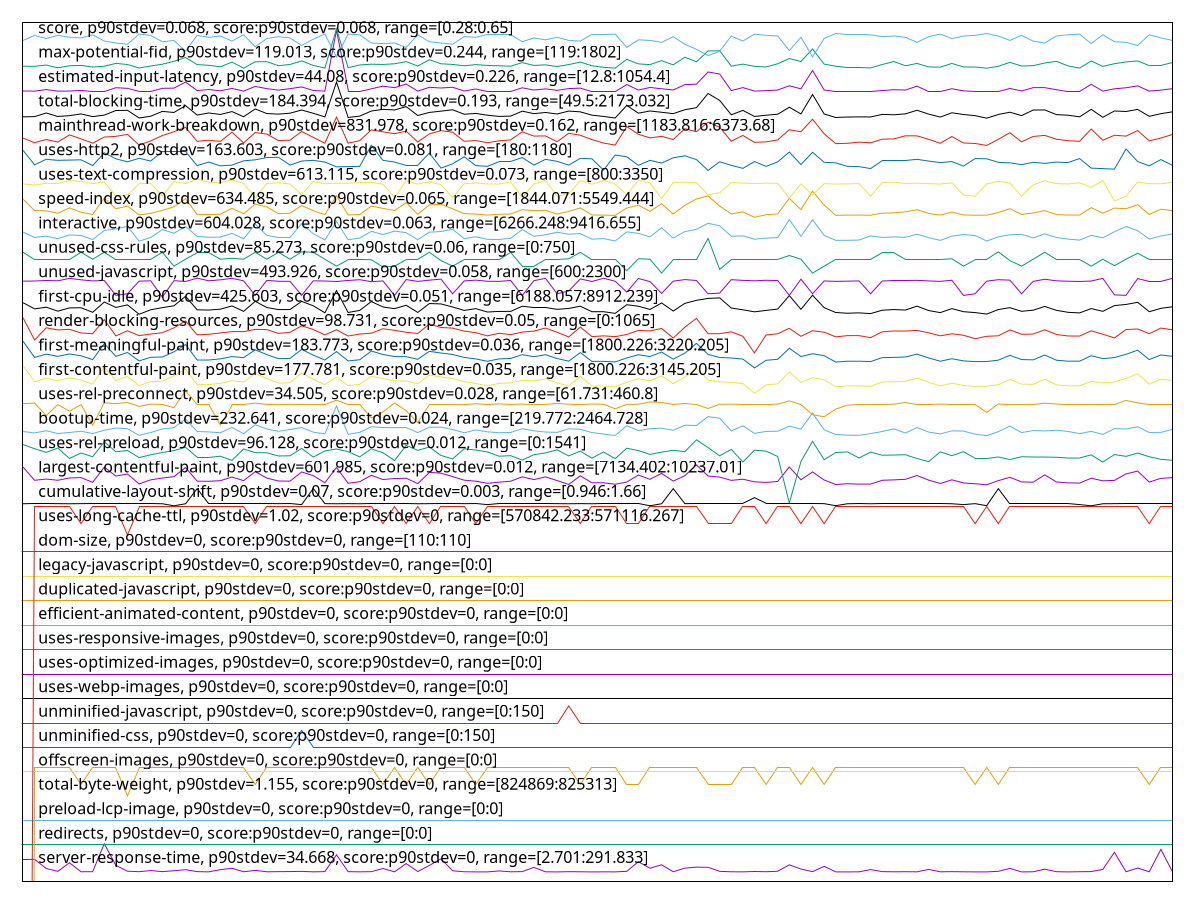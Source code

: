 reset

$serverResponseTimeP90Stdev34668ScoreP90Stdev0Range2701291833 <<EOF
0 0.8998657169080968
1 0.9077710602976974
2 0.5334823815794724
3 0.4164425954746797
4 0.7684199289676363
5 0.39959036673450654
6 0.4021922263458238
7 1.5464437926493473
8 0.6595767987549384
9 0.42145476675046883
10 0.4022680474081168
11 0.4480360349575002
12 0.4039600542719182
13 0.44233349295662233
14 0.48373179296859403
15 0.404127658725408
16 0.39539227423281054
17 0.48487309948521484
18 0.5420701145297098
19 0.39991360389480823
20 0.4555183766311504
21 0.3985727682668901
22 0.4034971467337084
23 0.40700087792808964
24 0.41462688056187397
25 0.3961345225268366
26 0.40484596352607843
27 1.093548625244423
28 0.40279879484416775
29 0.39611856019793285
30 0.403153956662277
31 0.5318183087912526
32 0.3948695079612115
33 0.7343523285047289
34 0.4073041621772616
35 0.6576972345265173
36 0.9290209106508638
37 0.440709325990662
38 0.39893591124945127
39 0.39413923141386326
40 0.3935925216489085
41 0.4327920108543836
42 0.39771479308831154
43 0.4047940859571411
44 0.5806311105790334
45 0.39659743006504644
46 0.39322538808412144
47 0.40238377429266925
48 0.39908755337403723
49 0.39263877249690726
50 0.3956636338241749
51 0.39401153278263296
52 0.4169693523285047
53 0.809367293188076
54 0.544456482700826
55 0.6838754539287282
56 0.39946266810327624
57 0.5486944810247815
58 0.5876984317011852
59 0.5822752304561235
60 0.41625104752783426
61 0.398429107306756
62 0.39502115008579747
63 0.41018137196216925
64 0.40048026657089264
65 0.4190524362504489
66 0.6829017518655971
67 0.511474320603376
68 0.4023718025459914
69 0.6219416177820343
70 0.3945183367253282
71 0.39354862524442313
72 0.3962901552336485
73 0.4882810567061734
74 0.40512929486412064
75 0.3976908495949559
76 0.4009950516780398
77 0.39666526996288753
78 0.49483359272117794
79 0.3972758290434574
80 0.4034372880003192
81 0.39796220918632025
82 0.3938359471646913
83 0.39378406959575396
84 0.41709306037750904
85 0.5374969072987749
86 0.39333313380422197
87 0.39826948401771817
88 0.5045586416058102
89 0.4024316612793806
90 0.3936244463067161
91 0.40092322119797275
92 0.4060870345983479
93 0.4948615267967596
94 1.1963699668781673
95 0.39921525200526753
96 0.5507616026178219
97 0.39806197374196894
98 1.3161991699588969
99 0.3958192665309868
EOF

$redirectsP90Stdev0ScoreP90Stdev0Range00 <<EOF
0 1.5
1 1.5
2 1.5
3 1.5
4 1.5
5 1.5
6 1.5
7 1.5
8 1.5
9 1.5
10 1.5
11 1.5
12 1.5
13 1.5
14 1.5
15 1.5
16 1.5
17 1.5
18 1.5
19 1.5
20 1.5
21 1.5
22 1.5
23 1.5
24 1.5
25 1.5
26 1.5
27 1.5
28 1.5
29 1.5
30 1.5
31 1.5
32 1.5
33 1.5
34 1.5
35 1.5
36 1.5
37 1.5
38 1.5
39 1.5
40 1.5
41 1.5
42 1.5
43 1.5
44 1.5
45 1.5
46 1.5
47 1.5
48 1.5
49 1.5
50 1.5
51 1.5
52 1.5
53 1.5
54 1.5
55 1.5
56 1.5
57 1.5
58 1.5
59 1.5
60 1.5
61 1.5
62 1.5
63 1.5
64 1.5
65 1.5
66 1.5
67 1.5
68 1.5
69 1.5
70 1.5
71 1.5
72 1.5
73 1.5
74 1.5
75 1.5
76 1.5
77 1.5
78 1.5
79 1.5
80 1.5
81 1.5
82 1.5
83 1.5
84 1.5
85 1.5
86 1.5
87 1.5
88 1.5
89 1.5
90 1.5
91 1.5
92 1.5
93 1.5
94 1.5
95 1.5
96 1.5
97 1.5
98 1.5
99 1.5
EOF

$preloadLcpImageP90Stdev0ScoreP90Stdev0Range00 <<EOF
0 2.5
1 2.5
2 2.5
3 2.5
4 2.5
5 2.5
6 2.5
7 2.5
8 2.5
9 2.5
10 2.5
11 2.5
12 2.5
13 2.5
14 2.5
15 2.5
16 2.5
17 2.5
18 2.5
19 2.5
20 2.5
21 2.5
22 2.5
23 2.5
24 2.5
25 2.5
26 2.5
27 2.5
28 2.5
29 2.5
30 2.5
31 2.5
32 2.5
33 2.5
34 2.5
35 2.5
36 2.5
37 2.5
38 2.5
39 2.5
40 2.5
41 2.5
42 2.5
43 2.5
44 2.5
45 2.5
46 2.5
47 2.5
48 2.5
49 2.5
50 2.5
51 2.5
52 2.5
53 2.5
54 2.5
55 2.5
56 2.5
57 2.5
58 2.5
59 2.5
60 2.5
61 2.5
62 2.5
63 2.5
64 2.5
65 2.5
66 2.5
67 2.5
68 2.5
69 2.5
70 2.5
71 2.5
72 2.5
73 2.5
74 2.5
75 2.5
76 2.5
77 2.5
78 2.5
79 2.5
80 2.5
81 2.5
82 2.5
83 2.5
84 2.5
85 2.5
86 2.5
87 2.5
88 2.5
89 2.5
90 2.5
91 2.5
92 2.5
93 2.5
94 2.5
95 2.5
96 2.5
97 2.5
98 2.5
99 2.5
EOF

$totalByteWeightP90Stdev1155ScoreP90Stdev0Range824869825313 <<EOF
0 -98.92633333330741
1 4.673666666698409
2 4.673666666698409
3 4.673666666698409
4 4.673666666698409
5 3.9736666666867677
6 4.673666666698409
7 4.673666666698409
8 4.673666666698409
9 3.50700000001234
10 4.673666666698409
11 4.673666666698409
12 4.673666666698409
13 4.673666666698409
14 4.673666666698409
15 4.673666666698409
16 4.673666666698409
17 4.673666666698409
18 4.673666666698409
19 4.673666666698409
20 3.9736666666867677
21 4.673666666698409
22 4.673666666698409
23 4.673666666698409
24 4.673666666698409
25 4.673666666698409
26 4.673666666698409
27 4.673666666698409
28 4.673666666698409
29 4.673666666698409
30 4.673666666698409
31 3.9736666666867677
32 4.673666666698409
33 3.9736666666867677
34 4.673666666698409
35 3.9736666666867677
36 4.673666666698409
37 4.673666666698409
38 4.673666666698409
39 3.9736666666867677
40 4.673666666698409
41 4.673666666698409
42 4.673666666698409
43 4.673666666698409
44 4.673666666698409
45 4.673666666698409
46 4.673666666698409
47 4.673666666698409
48 3.9736666666867677
49 4.673666666698409
50 4.673666666698409
51 4.673666666698409
52 3.9736666666867677
53 3.9736666666867677
54 4.673666666698409
55 4.673666666698409
56 4.673666666698409
57 4.673666666698409
58 4.673666666698409
59 3.9736666666867677
60 3.9736666666867677
61 3.9736666666867677
62 4.673666666698409
63 4.673666666698409
64 3.9736666666867677
65 4.673666666698409
66 4.673666666698409
67 3.9736666666867677
68 4.673666666698409
69 3.9736666666867677
70 4.673666666698409
71 4.673666666698409
72 4.673666666698409
73 4.673666666698409
74 4.673666666698409
75 4.673666666698409
76 4.673666666698409
77 4.673666666698409
78 4.673666666698409
79 4.673666666698409
80 4.673666666698409
81 4.673666666698409
82 3.9736666666867677
83 4.673666666698409
84 3.9736666666867677
85 4.673666666698409
86 4.673666666698409
87 4.673666666698409
88 4.673666666698409
89 4.673666666698409
90 4.673666666698409
91 4.673666666698409
92 4.673666666698409
93 4.673666666698409
94 4.673666666698409
95 4.673666666698409
96 4.673666666698409
97 3.9736666666867677
98 4.673666666698409
99 4.673666666698409
EOF

$offscreenImagesP90Stdev0ScoreP90Stdev0Range00 <<EOF
0 4.5
1 4.5
2 4.5
3 4.5
4 4.5
5 4.5
6 4.5
7 4.5
8 4.5
9 4.5
10 4.5
11 4.5
12 4.5
13 4.5
14 4.5
15 4.5
16 4.5
17 4.5
18 4.5
19 4.5
20 4.5
21 4.5
22 4.5
23 4.5
24 4.5
25 4.5
26 4.5
27 4.5
28 4.5
29 4.5
30 4.5
31 4.5
32 4.5
33 4.5
34 4.5
35 4.5
36 4.5
37 4.5
38 4.5
39 4.5
40 4.5
41 4.5
42 4.5
43 4.5
44 4.5
45 4.5
46 4.5
47 4.5
48 4.5
49 4.5
50 4.5
51 4.5
52 4.5
53 4.5
54 4.5
55 4.5
56 4.5
57 4.5
58 4.5
59 4.5
60 4.5
61 4.5
62 4.5
63 4.5
64 4.5
65 4.5
66 4.5
67 4.5
68 4.5
69 4.5
70 4.5
71 4.5
72 4.5
73 4.5
74 4.5
75 4.5
76 4.5
77 4.5
78 4.5
79 4.5
80 4.5
81 4.5
82 4.5
83 4.5
84 4.5
85 4.5
86 4.5
87 4.5
88 4.5
89 4.5
90 4.5
91 4.5
92 4.5
93 4.5
94 4.5
95 4.5
96 4.5
97 4.5
98 4.5
99 4.5
EOF

$unminifiedCssP90Stdev0ScoreP90Stdev0Range0150 <<EOF
0 5.493
1 5.493
2 5.493
3 5.493
4 5.493
5 5.493
6 5.493
7 5.493
8 5.493
9 5.493
10 5.493
11 5.493
12 5.493
13 5.493
14 5.493
15 5.493
16 5.493
17 5.493
18 5.493
19 5.493
20 5.493
21 5.493
22 5.493
23 5.493
24 6.1930000000000005
25 5.493
26 5.493
27 5.493
28 5.493
29 5.493
30 5.493
31 5.493
32 5.493
33 5.493
34 5.493
35 5.493
36 5.493
37 5.493
38 5.493
39 5.493
40 5.493
41 5.493
42 5.493
43 5.493
44 5.493
45 5.493
46 5.493
47 5.493
48 5.493
49 5.493
50 5.493
51 5.493
52 5.493
53 5.493
54 5.493
55 5.493
56 5.493
57 5.493
58 5.493
59 5.493
60 5.493
61 5.493
62 5.493
63 5.493
64 5.493
65 5.493
66 5.493
67 5.493
68 5.493
69 5.493
70 5.493
71 5.493
72 5.493
73 5.493
74 5.493
75 5.493
76 5.493
77 5.493
78 5.493
79 5.493
80 5.493
81 5.493
82 5.493
83 5.493
84 5.493
85 5.493
86 5.493
87 5.493
88 5.493
89 5.493
90 5.493
91 5.493
92 5.493
93 5.493
94 5.493
95 5.493
96 5.493
97 5.493
98 5.493
99 5.493
EOF

$unminifiedJavascriptP90Stdev0ScoreP90Stdev0Range0150 <<EOF
0 6.493
1 6.493
2 6.493
3 6.493
4 6.493
5 6.493
6 6.493
7 6.493
8 6.493
9 6.493
10 6.493
11 6.493
12 6.493
13 6.493
14 6.493
15 6.493
16 6.493
17 6.493
18 6.493
19 6.493
20 6.493
21 6.493
22 6.493
23 6.493
24 6.493
25 6.493
26 6.493
27 6.493
28 6.493
29 6.493
30 6.493
31 6.493
32 6.493
33 6.493
34 6.493
35 6.493
36 6.493
37 6.493
38 6.493
39 6.493
40 6.493
41 6.493
42 6.493
43 6.493
44 6.493
45 6.493
46 6.493
47 7.1930000000000005
48 6.493
49 6.493
50 6.493
51 6.493
52 6.493
53 6.493
54 6.493
55 6.493
56 6.493
57 6.493
58 6.493
59 6.493
60 6.493
61 6.493
62 6.493
63 6.493
64 6.493
65 6.493
66 6.493
67 6.493
68 6.493
69 6.493
70 6.493
71 6.493
72 6.493
73 6.493
74 6.493
75 6.493
76 6.493
77 6.493
78 6.493
79 6.493
80 6.493
81 6.493
82 6.493
83 6.493
84 6.493
85 6.493
86 6.493
87 6.493
88 6.493
89 6.493
90 6.493
91 6.493
92 6.493
93 6.493
94 6.493
95 6.493
96 6.493
97 6.493
98 6.493
99 6.493
EOF

$usesWebpImagesP90Stdev0ScoreP90Stdev0Range00 <<EOF
0 7.5
1 7.5
2 7.5
3 7.5
4 7.5
5 7.5
6 7.5
7 7.5
8 7.5
9 7.5
10 7.5
11 7.5
12 7.5
13 7.5
14 7.5
15 7.5
16 7.5
17 7.5
18 7.5
19 7.5
20 7.5
21 7.5
22 7.5
23 7.5
24 7.5
25 7.5
26 7.5
27 7.5
28 7.5
29 7.5
30 7.5
31 7.5
32 7.5
33 7.5
34 7.5
35 7.5
36 7.5
37 7.5
38 7.5
39 7.5
40 7.5
41 7.5
42 7.5
43 7.5
44 7.5
45 7.5
46 7.5
47 7.5
48 7.5
49 7.5
50 7.5
51 7.5
52 7.5
53 7.5
54 7.5
55 7.5
56 7.5
57 7.5
58 7.5
59 7.5
60 7.5
61 7.5
62 7.5
63 7.5
64 7.5
65 7.5
66 7.5
67 7.5
68 7.5
69 7.5
70 7.5
71 7.5
72 7.5
73 7.5
74 7.5
75 7.5
76 7.5
77 7.5
78 7.5
79 7.5
80 7.5
81 7.5
82 7.5
83 7.5
84 7.5
85 7.5
86 7.5
87 7.5
88 7.5
89 7.5
90 7.5
91 7.5
92 7.5
93 7.5
94 7.5
95 7.5
96 7.5
97 7.5
98 7.5
99 7.5
EOF

$usesOptimizedImagesP90Stdev0ScoreP90Stdev0Range00 <<EOF
0 8.5
1 8.5
2 8.5
3 8.5
4 8.5
5 8.5
6 8.5
7 8.5
8 8.5
9 8.5
10 8.5
11 8.5
12 8.5
13 8.5
14 8.5
15 8.5
16 8.5
17 8.5
18 8.5
19 8.5
20 8.5
21 8.5
22 8.5
23 8.5
24 8.5
25 8.5
26 8.5
27 8.5
28 8.5
29 8.5
30 8.5
31 8.5
32 8.5
33 8.5
34 8.5
35 8.5
36 8.5
37 8.5
38 8.5
39 8.5
40 8.5
41 8.5
42 8.5
43 8.5
44 8.5
45 8.5
46 8.5
47 8.5
48 8.5
49 8.5
50 8.5
51 8.5
52 8.5
53 8.5
54 8.5
55 8.5
56 8.5
57 8.5
58 8.5
59 8.5
60 8.5
61 8.5
62 8.5
63 8.5
64 8.5
65 8.5
66 8.5
67 8.5
68 8.5
69 8.5
70 8.5
71 8.5
72 8.5
73 8.5
74 8.5
75 8.5
76 8.5
77 8.5
78 8.5
79 8.5
80 8.5
81 8.5
82 8.5
83 8.5
84 8.5
85 8.5
86 8.5
87 8.5
88 8.5
89 8.5
90 8.5
91 8.5
92 8.5
93 8.5
94 8.5
95 8.5
96 8.5
97 8.5
98 8.5
99 8.5
EOF

$usesResponsiveImagesP90Stdev0ScoreP90Stdev0Range00 <<EOF
0 9.5
1 9.5
2 9.5
3 9.5
4 9.5
5 9.5
6 9.5
7 9.5
8 9.5
9 9.5
10 9.5
11 9.5
12 9.5
13 9.5
14 9.5
15 9.5
16 9.5
17 9.5
18 9.5
19 9.5
20 9.5
21 9.5
22 9.5
23 9.5
24 9.5
25 9.5
26 9.5
27 9.5
28 9.5
29 9.5
30 9.5
31 9.5
32 9.5
33 9.5
34 9.5
35 9.5
36 9.5
37 9.5
38 9.5
39 9.5
40 9.5
41 9.5
42 9.5
43 9.5
44 9.5
45 9.5
46 9.5
47 9.5
48 9.5
49 9.5
50 9.5
51 9.5
52 9.5
53 9.5
54 9.5
55 9.5
56 9.5
57 9.5
58 9.5
59 9.5
60 9.5
61 9.5
62 9.5
63 9.5
64 9.5
65 9.5
66 9.5
67 9.5
68 9.5
69 9.5
70 9.5
71 9.5
72 9.5
73 9.5
74 9.5
75 9.5
76 9.5
77 9.5
78 9.5
79 9.5
80 9.5
81 9.5
82 9.5
83 9.5
84 9.5
85 9.5
86 9.5
87 9.5
88 9.5
89 9.5
90 9.5
91 9.5
92 9.5
93 9.5
94 9.5
95 9.5
96 9.5
97 9.5
98 9.5
99 9.5
EOF

$efficientAnimatedContentP90Stdev0ScoreP90Stdev0Range00 <<EOF
0 10.5
1 10.5
2 10.5
3 10.5
4 10.5
5 10.5
6 10.5
7 10.5
8 10.5
9 10.5
10 10.5
11 10.5
12 10.5
13 10.5
14 10.5
15 10.5
16 10.5
17 10.5
18 10.5
19 10.5
20 10.5
21 10.5
22 10.5
23 10.5
24 10.5
25 10.5
26 10.5
27 10.5
28 10.5
29 10.5
30 10.5
31 10.5
32 10.5
33 10.5
34 10.5
35 10.5
36 10.5
37 10.5
38 10.5
39 10.5
40 10.5
41 10.5
42 10.5
43 10.5
44 10.5
45 10.5
46 10.5
47 10.5
48 10.5
49 10.5
50 10.5
51 10.5
52 10.5
53 10.5
54 10.5
55 10.5
56 10.5
57 10.5
58 10.5
59 10.5
60 10.5
61 10.5
62 10.5
63 10.5
64 10.5
65 10.5
66 10.5
67 10.5
68 10.5
69 10.5
70 10.5
71 10.5
72 10.5
73 10.5
74 10.5
75 10.5
76 10.5
77 10.5
78 10.5
79 10.5
80 10.5
81 10.5
82 10.5
83 10.5
84 10.5
85 10.5
86 10.5
87 10.5
88 10.5
89 10.5
90 10.5
91 10.5
92 10.5
93 10.5
94 10.5
95 10.5
96 10.5
97 10.5
98 10.5
99 10.5
EOF

$duplicatedJavascriptP90Stdev0ScoreP90Stdev0Range00 <<EOF
0 11.5
1 11.5
2 11.5
3 11.5
4 11.5
5 11.5
6 11.5
7 11.5
8 11.5
9 11.5
10 11.5
11 11.5
12 11.5
13 11.5
14 11.5
15 11.5
16 11.5
17 11.5
18 11.5
19 11.5
20 11.5
21 11.5
22 11.5
23 11.5
24 11.5
25 11.5
26 11.5
27 11.5
28 11.5
29 11.5
30 11.5
31 11.5
32 11.5
33 11.5
34 11.5
35 11.5
36 11.5
37 11.5
38 11.5
39 11.5
40 11.5
41 11.5
42 11.5
43 11.5
44 11.5
45 11.5
46 11.5
47 11.5
48 11.5
49 11.5
50 11.5
51 11.5
52 11.5
53 11.5
54 11.5
55 11.5
56 11.5
57 11.5
58 11.5
59 11.5
60 11.5
61 11.5
62 11.5
63 11.5
64 11.5
65 11.5
66 11.5
67 11.5
68 11.5
69 11.5
70 11.5
71 11.5
72 11.5
73 11.5
74 11.5
75 11.5
76 11.5
77 11.5
78 11.5
79 11.5
80 11.5
81 11.5
82 11.5
83 11.5
84 11.5
85 11.5
86 11.5
87 11.5
88 11.5
89 11.5
90 11.5
91 11.5
92 11.5
93 11.5
94 11.5
95 11.5
96 11.5
97 11.5
98 11.5
99 11.5
EOF

$legacyJavascriptP90Stdev0ScoreP90Stdev0Range00 <<EOF
0 12.5
1 12.5
2 12.5
3 12.5
4 12.5
5 12.5
6 12.5
7 12.5
8 12.5
9 12.5
10 12.5
11 12.5
12 12.5
13 12.5
14 12.5
15 12.5
16 12.5
17 12.5
18 12.5
19 12.5
20 12.5
21 12.5
22 12.5
23 12.5
24 12.5
25 12.5
26 12.5
27 12.5
28 12.5
29 12.5
30 12.5
31 12.5
32 12.5
33 12.5
34 12.5
35 12.5
36 12.5
37 12.5
38 12.5
39 12.5
40 12.5
41 12.5
42 12.5
43 12.5
44 12.5
45 12.5
46 12.5
47 12.5
48 12.5
49 12.5
50 12.5
51 12.5
52 12.5
53 12.5
54 12.5
55 12.5
56 12.5
57 12.5
58 12.5
59 12.5
60 12.5
61 12.5
62 12.5
63 12.5
64 12.5
65 12.5
66 12.5
67 12.5
68 12.5
69 12.5
70 12.5
71 12.5
72 12.5
73 12.5
74 12.5
75 12.5
76 12.5
77 12.5
78 12.5
79 12.5
80 12.5
81 12.5
82 12.5
83 12.5
84 12.5
85 12.5
86 12.5
87 12.5
88 12.5
89 12.5
90 12.5
91 12.5
92 12.5
93 12.5
94 12.5
95 12.5
96 12.5
97 12.5
98 12.5
99 12.5
EOF

$domSizeP90Stdev0ScoreP90Stdev0Range110110 <<EOF
0 13.5
1 13.5
2 13.5
3 13.5
4 13.5
5 13.5
6 13.5
7 13.5
8 13.5
9 13.5
10 13.5
11 13.5
12 13.5
13 13.5
14 13.5
15 13.5
16 13.5
17 13.5
18 13.5
19 13.5
20 13.5
21 13.5
22 13.5
23 13.5
24 13.5
25 13.5
26 13.5
27 13.5
28 13.5
29 13.5
30 13.5
31 13.5
32 13.5
33 13.5
34 13.5
35 13.5
36 13.5
37 13.5
38 13.5
39 13.5
40 13.5
41 13.5
42 13.5
43 13.5
44 13.5
45 13.5
46 13.5
47 13.5
48 13.5
49 13.5
50 13.5
51 13.5
52 13.5
53 13.5
54 13.5
55 13.5
56 13.5
57 13.5
58 13.5
59 13.5
60 13.5
61 13.5
62 13.5
63 13.5
64 13.5
65 13.5
66 13.5
67 13.5
68 13.5
69 13.5
70 13.5
71 13.5
72 13.5
73 13.5
74 13.5
75 13.5
76 13.5
77 13.5
78 13.5
79 13.5
80 13.5
81 13.5
82 13.5
83 13.5
84 13.5
85 13.5
86 13.5
87 13.5
88 13.5
89 13.5
90 13.5
91 13.5
92 13.5
93 13.5
94 13.5
95 13.5
96 13.5
97 13.5
98 13.5
99 13.5
EOF

$usesLongCacheTtlP90Stdev102ScoreP90Stdev0Range570842233571116267 <<EOF
0 -57.02463522247854
1 15.3615283020481
2 15.3615283020481
3 15.3615283020481
4 15.3615283020481
5 14.661528302036459
6 15.3615283020481
7 15.3615283020481
8 15.3615283020481
9 14.194861635362031
10 15.3615283020481
11 15.3615283020481
12 15.3615283020481
13 15.3615283020481
14 15.3615283020481
15 15.3615283020481
16 15.3615283020481
17 15.3615283020481
18 15.3615283020481
19 15.3615283020481
20 14.661528302036459
21 15.3615283020481
22 15.3615283020481
23 15.3615283020481
24 15.3615283020481
25 15.3615283020481
26 15.3615283020481
27 15.3615283020481
28 15.3615283020481
29 15.3615283020481
30 15.3615283020481
31 14.661528302036459
32 15.3615283020481
33 14.661528302036459
34 15.3615283020481
35 14.661528302036459
36 15.3615283020481
37 15.3615283020481
38 15.3615283020481
39 14.661528302036459
40 15.3615283020481
41 15.3615283020481
42 15.3615283020481
43 15.3615283020481
44 15.3615283020481
45 15.3615283020481
46 15.3615283020481
47 15.3615283020481
48 14.661528302036459
49 15.3615283020481
50 15.3615283020481
51 15.3615283020481
52 14.661528302036459
53 14.661528302036459
54 15.3615283020481
55 15.3615283020481
56 15.3615283020481
57 15.3615283020481
58 15.3615283020481
59 14.661528302036459
60 14.661528302036459
61 14.661528302036459
62 15.3615283020481
63 15.3615283020481
64 14.661528302036459
65 15.3615283020481
66 15.3615283020481
67 14.661528302036459
68 15.3615283020481
69 14.661528302036459
70 15.3615283020481
71 15.3615283020481
72 15.3615283020481
73 15.3615283020481
74 15.3615283020481
75 15.3615283020481
76 15.3615283020481
77 15.3615283020481
78 15.3615283020481
79 15.3615283020481
80 15.3615283020481
81 15.3615283020481
82 14.661528302036459
83 15.3615283020481
84 14.661528302036459
85 15.3615283020481
86 15.3615283020481
87 15.3615283020481
88 15.3615283020481
89 15.3615283020481
90 15.3615283020481
91 15.3615283020481
92 15.3615283020481
93 15.3615283020481
94 15.3615283020481
95 15.3615283020481
96 15.3615283020481
97 14.661528302036459
98 15.3615283020481
99 15.3615283020481
EOF

$cumulativeLayoutShiftP90Stdev007ScoreP90Stdev0003Range0946166 <<EOF
0 15.475713353016168
1 15.484964281138373
2 15.484964281138373
3 15.479890512133283
4 15.475713353016168
5 15.479890512133283
6 15.475713353016168
7 15.475713353016168
8 15.479890512133283
9 15.479890512133283
10 15.479890512133283
11 15.479890512133283
12 15.475713353016168
13 15.392230285591229
14 15.475713353016168
15 16.096101184302707
16 15.479890512133283
17 15.479890512133283
18 15.475713353016168
19 15.475713353016168
20 15.475713353016168
21 15.484964281138373
22 15.479890512133283
23 15.484964281138373
24 15.441219946350287
25 16.100278343419824
26 15.479890512133283
27 15.475713353016168
28 15.479890512133283
29 15.475713353016168
30 15.479890512133283
31 15.479890512133283
32 15.479890512133283
33 15.479890512133283
34 15.475713353016168
35 15.479890512133283
36 15.475713353016168
37 15.475713353016168
38 15.479890512133283
39 15.484964281138373
40 15.441219946350287
41 15.484964281138373
42 15.479890512133283
43 15.479890512133283
44 15.475713353016168
45 15.475713353016168
46 15.479890512133283
47 15.475713353016168
48 15.480787122021258
49 15.475713353016168
50 15.479890512133283
51 15.479890512133283
52 15.475713353016168
53 15.475713353016168
54 15.392230285591229
55 15.475713353016168
56 16.096101184302707
57 15.479890512133283
58 15.475713353016168
59 15.475713353016168
60 15.475713353016168
61 15.479890512133283
62 15.479890512133283
63 15.725202943839173
64 15.475713353016168
65 15.475713353016168
66 15.475713353016168
67 15.475713353016168
68 15.475713353016168
69 15.479890512133283
70 15.396101184302708
71 15.475713353016168
72 15.484964281138373
73 15.475713353016168
74 15.479890512133283
75 15.479890512133283
76 15.479890512133283
77 15.479890512133283
78 15.479890512133283
79 15.479890512133283
80 15.475713353016168
81 15.441219946350287
82 15.479890512133283
83 15.396101184302708
84 16.096101184302707
85 15.479890512133283
86 15.479890512133283
87 15.475713353016168
88 15.475713353016168
89 15.479890512133283
90 15.479890512133283
91 15.441219946350287
92 15.392230285591229
93 15.475713353016168
94 15.479890512133283
95 15.475713353016168
96 15.475713353016168
97 15.479890512133283
98 15.479890512133283
99 15.479890512133283
EOF

$largestContentfulPaintP90Stdev601985ScoreP90Stdev0012Range71344021023701 <<EOF
0 16.98125225591072
1 16.43680132163934
2 16.486905217469264
3 16.437549688048815
4 16.53249557783485
5 16.546319260810176
6 16.35282488015062
7 16.974191294900667
8 16.610805345625035
9 16.693477287949666
10 16.288939492545342
11 16.454708717229302
12 16.529083364537243
13 16.585220865657945
14 16.9610007436199
15 16.400014682537588
16 16.39617027313528
17 16.420672812518127
18 16.571307262687682
19 16.42140047887012
20 16.7891404281352
21 16.528050734917965
22 16.40774081418468
23 16.402143624118597
24 16.778949803019835
25 16.62737092920844
26 16.33415712002869
27 16.96503026691208
28 16.315375575514338
29 16.378234530332836
30 16.64209934972813
31 16.468237984737332
32 16.509362274738546
33 16.52182885139732
34 16.29952776972043
35 16.76009429205803
36 16.728689799750015
37 16.589620748577364
38 16.441331206193667
39 16.40065968050714
40 16.312932705036047
41 16.359850110488203
42 16.399052063940765
43 16.57848635905766
44 16.465718247166595
45 16.577250025051026
46 16.425944602954438
47 16.266773027165858
48 16.619625152283863
49 16.334516272618437
50 16.33532818952287
51 16.274191294900668
52 16.3640009334803
53 16.65241087900091
54 16.477171575788578
55 16.718000527389997
56 16.403721047607494
57 16.623235927916333
58 17.069835712741213
59 16.612332271521467
60 16.56722658256554
61 16.43337289109924
62 16.48127466998571
63 16.37498396207011
64 16.34907157737075
65 16.38947255198747
66 16.982307299604983
67 16.457296488109993
68 16.779321744817075
69 16.449346215713057
70 16.262782926276152
71 16.296265994420214
72 16.279378966632034
73 16.281202417555757
74 16.43779848428114
75 16.453579970782595
76 16.47746084920338
77 16.632649575714744
78 16.443418615812206
79 16.30512957444901
80 16.455840628016013
81 16.32854199870262
82 16.295434036695795
83 16.251693364906416
84 16.42201132833719
85 16.560217305775446
86 16.36988858358868
87 16.358608370734075
88 16.659882676820683
89 16.36721102456055
90 16.33063006755866
91 16.321909805762264
92 16.52122446245774
93 16.41532758302437
94 16.43241211836741
95 16.69822353425134
96 16.813376899263236
97 16.36264105836625
98 16.51788621560758
99 16.544534045661425
EOF

$usesRelPreloadP90Stdev96128ScoreP90Stdev0012Range01541 <<EOF
0 17.901877403846154
1 17.728560096153846
2 17.58048317307692
3 17.758848557692307
4 17.33144471153846
5 17.555242788461538
6 17.400435096153846
7 18.011252403846154
8 17.605723557692308
9 17.65956971153846
10 17.365098557692306
11 17.481204326923077
12 17.575435096153846
13 17.652838942307692
14 17.79081971153846
15 17.386973557692308
16 17.386973557692308
17 17.423992788461536
18 17.25235817307692
19 17.720146634615382
20 17.568704326923076
21 17.56365625
22 17.43240625
23 17.44081971153846
24 17.743704326923076
25 17.386973557692308
26 17.639377403846154
27 17.718463942307693
28 17.610771634615382
29 17.395387019230768
30 17.72519471153846
31 17.56533894230769
32 17.245627403846154
33 17.868223557692307
34 17.662935096153845
35 17.79923317307692
36 17.45259855769231
37 17.314617788461536
38 17.72519471153846
39 17.67471394230769
40 17.598992788461537
41 17.423992788461536
42 17.444185096153845
43 17.262454326923077
44 17.484569711538462
45 17.558608173076923
46 17.68649278846154
47 17.434088942307692
48 17.63096394230769
49 17.34322355769231
50 17.59562740384615
51 17.32303125
52 17.75211778846154
53 17.65115625
54 17.49803125
55 17.59226201923077
56 17.66630048076923
57 17.609088942307693
58 18.093704326923078
59 17.777358173076923
60 17.44081971153846
61 17.70500240384615
62 17.18505048076923
63 17.669665865384616
64 17.63096394230769
65 17.41053125
66 15.50067548076923
67 17.20860817307692
68 18.03312740384615
69 17.27928125
70 17.573752403846154
71 17.60067548076923
72 17.349954326923076
73 17.590579326923077
74 17.464377403846154
75 17.47110817307692
76 17.484569711538462
77 17.326396634615385
78 17.201877403846154
79 17.60067548076923
80 17.444185096153845
81 17.610771634615382
82 17.336492788461538
83 17.336492788461538
84 17.392021634615382
85 17.28769471153846
86 17.40211778846154
87 17.392021634615382
88 17.38865625
89 17.380242788461537
90 17.348271634615383
91 17.349954326923076
92 17.479521634615384
93 17.181685096153846
94 17.49130048076923
95 17.41726201923077
96 17.551877403846152
97 17.400435096153846
98 17.297790865384613
99 17.254040865384614
EOF

$bootupTimeP90Stdev232641ScoreP90Stdev0024Range2197722464728 <<EOF
0 18.43433225978438
1 18.378825852587987
2 18.467610934080582
3 18.352551387760922
4 18.395598634247346
5 18.446166509612343
6 18.352987523480653
7 18.48776214019578
8 18.577990158273558
9 18.550760968487875
10 18.277125946200627
11 18.39555740748777
12 18.538822566846246
13 18.59408161348518
14 18.953624523412458
15 18.434842169705462
16 18.418993735392398
17 18.385621758429785
18 18.60406065913219
19 18.34288045789601
20 18.71115259170629
21 18.540441259616994
22 18.442675254025033
23 18.51897079719534
24 18.596700597633024
25 18.4081879847244
26 18.33639700749521
27 19.481611293652318
28 18.31860657582314
29 18.402246991686454
30 18.631784570032796
31 18.597922211614165
32 18.590724887323855
33 18.597785512358726
34 18.389553489395734
35 18.610149200572835
36 18.612798562333
37 18.517848995368965
38 18.383514854032473
39 18.500941684283614
40 18.42144998233139
41 18.38525722708195
42 18.39457230491683
43 18.553000232481725
44 18.4623903244205
45 18.413877277545986
46 18.399391496128402
47 18.54616743953925
48 18.527235677575742
49 18.391962000086792
50 18.33149970242339
51 18.271315142929765
52 18.672863781206797
53 18.4707268091728
54 18.551559465725994
55 18.56919149984811
56 18.484539943460444
57 18.692832721648077
58 18.681553948159674
59 19.04571208533009
60 18.978863979591203
61 18.459513130567938
62 18.66692712782775
63 18.359770410345746
64 18.438229273479102
65 18.44722972604353
66 18.653973246002863
67 18.53384063842582
68 19.19430851565067
69 18.5020765050867
70 18.31440795583467
71 18.28528233510846
72 18.278863979591204
73 18.349203340917402
74 18.436009537950316
75 18.542376747487648
76 18.3723597608228
77 18.598896465037846
78 18.412751136060706
79 18.336175684891167
80 18.462216738064388
81 18.45318590788764
82 18.32631164020508
83 18.26381838217516
84 18.428321832203988
85 18.657961392534546
86 18.391055011376107
87 18.472775128174924
88 18.46057200734022
89 18.488788469526295
90 18.438244462285265
91 18.34785804665753
92 18.442280345064876
93 18.315247679832364
94 18.554250054245735
95 18.538798698722278
96 18.629974932270322
97 18.398013654426762
98 18.40012489848298
99 18.521830632412293
EOF

$usesRelPreconnectP90Stdev34505ScoreP90Stdev0028Range617314608 <<EOF
0 19.57873733634878
1 19.596705387081926
2 19.08587257213404
3 19.537151705936378
4 19.26886633694223
5 19.537151705936378
6 18.693725882501415
7 19.611176110361313
8 19.576323189264915
9 19.62349463220743
10 19.464521984700486
11 19.55553745366893
12 19.543749902658263
13 19.41250454865922
14 20.106352367352287
15 19.537498606836994
16 19.54164725842393
17 18.697035600391615
18 19.537151705936378
19 19.537151705936378
20 19.59854608573487
21 19.546263164285165
22 19.537151705936378
23 19.54723307088484
24 19.537151705936378
25 19.538787095896417
26 19.54049328195862
27 19.71911538742767
28 19.53764727865154
29 19.540995934284002
30 18.990368630244376
31 19.236420483289102
32 19.60187350253668
33 19.28785739138206
34 18.80296072822391
35 19.537491527226777
36 19.544372908357328
37 19.537151705936378
38 19.537767632025226
39 19.57208250274516
40 19.540797705197935
41 19.567806418174325
42 19.542362299055807
43 19.559169293710053
44 19.537151705936378
45 19.544875560682705
46 19.589923120491033
47 19.55196225050954
48 19.537151705936378
49 19.562015297017133
50 19.55126844870831
51 19.366572037745986
52 19.54614281091148
53 19.550857831315746
54 19.650836086794794
55 19.626156565579674
56 19.540875580910317
57 19.588726666364423
58 19.537151705936378
59 19.380600285177533
60 19.549795889783255
61 19.557371072715032
62 19.540479122738187
63 19.539933992751507
64 19.538539309538834
65 19.55812859100821
66 19.69036863024438
67 19.537151705936378
68 19.125585645580006
69 19.03930997558407
70 19.355117228199447
71 19.510865113205462
72 19.54041540624624
73 19.537151705936378
74 19.54488971990314
75 19.555148075107017
76 19.622276939180967
77 19.541194163370065
78 19.540486202348404
79 19.559084338387454
80 19.54190212439173
81 19.542029557375628
82 19.540797705197935
83 19.21967012554022
84 19.56135689326699
85 19.53788090578869
86 19.53802957760324
87 19.538978245372267
88 19.596209814363387
89 19.560217076022113
90 19.53846851343667
91 19.541187083759848
92 19.544833083021405
93 19.53943134042613
94 19.53781718929674
95 19.707550844240103
96 19.608570813798224
97 19.537151705936378
98 19.537151705936378
99 19.540981775063567
EOF

$firstContentfulPaintP90Stdev177781ScoreP90Stdev0035Range18002263145205 <<EOF
0 21.13660638487937
1 20.473376949707195
2 20.623067841899942
3 20.521213676298526
4 20.629728593299305
5 20.546071694844393
6 20.37505907126293
7 21.09070665768348
8 20.520755954919647
9 20.69295183247963
10 20.317432918161774
11 20.48005117588496
12 20.491484525359954
13 20.722807730552553
14 20.986232068769493
15 20.357985684852604
16 20.357406690468096
17 20.40907614934145
18 20.510691558713038
19 20.465521153898212
20 20.812630603387344
21 20.59975984395725
22 20.417347136759975
23 20.43130490175142
24 20.831997649733964
25 20.574488318149143
26 20.3565358829138
27 20.672162354837837
28 20.31769693960111
29 20.368930994697312
30 20.69515159005393
31 20.603979555031536
32 20.51056691701281
33 20.507143481124782
34 20.38910779100859
35 20.746317007997643
36 20.670125136778022
37 20.60550052064378
38 20.475150988501323
39 20.405546599573498
40 20.301415617508788
41 20.40774677823462
42 20.427789247848697
43 20.533823963449663
44 20.506044865598106
45 20.59470638096928
46 20.42286084764778
47 20.307758448355205
48 20.68854894863643
49 20.296691023331217
50 20.297256121850495
51 20.270765970770558
52 20.450292969955456
53 20.595434861176695
54 20.511308029824978
55 20.713808262926612
56 20.39504595741609
57 20.66384294243442
58 21.03891003058895
59 20.54716399406869
60 20.469836872768614
61 20.447169347886895
62 20.399582325782845
63 20.003900089932113
64 20.34567394826046
65 20.389668257572794
66 20.8818311700499
67 20.44942174131433
68 20.640563999482666
69 20.55104136155417
70 20.26656478751658
71 20.303953928890465
72 20.304544292619248
73 20.28776945676792
74 20.464307581668287
75 20.474192173800578
76 20.49305349487026
77 20.62052489856319
78 20.44986051378608
79 20.303254503673983
80 20.416214834287295
81 20.31906799830362
82 20.286232068769493
83 20.28910851287172
84 20.351995303678795
85 20.56784567348326
86 20.378125425523276
87 20.365072576118962
88 20.58118696736276
89 20.34892094876877
90 20.304963695097044
91 20.305973461303623
92 20.485554359602133
93 20.421934456632567
94 20.46589297356477
95 20.61364181332018
96 20.798363339579453
97 20.37627727544793
98 20.583239765635103
99 20.52278601450343
EOF

$firstMeaningfulPaintP90Stdev183773ScoreP90Stdev0036Range18002263220205 <<EOF
0 22.13612143634925
1 21.47036297260119
2 21.607558750444518
3 21.51420663481763
4 21.61366351043272
5 21.536989685543606
6 21.38025196042486
7 22.03616245599623
8 21.51378712071299
9 21.67160933031567
10 21.32743602230719
11 21.476480082590633
12 21.486959058643208
13 21.69897307368926
14 21.99883959443478
15 21.364603736978054
16 21.36407307286225
17 21.411429538556536
18 21.504562827598946
19 21.463162921877974
20 21.781298181958523
21 21.58619633579874
22 21.41901012369298
23 21.43180279529046
24 21.79904860717899
25 21.563034294409693
26 21.363274954032082
27 21.711299918677447
28 21.327678005143998
29 21.3746354114232
30 21.73151609883309
31 21.590063815874714
32 21.50444859008747
33 21.501310917897303
34 21.393127994530715
35 21.72051996647857
36 21.650688042276702
37 21.591457822264736
38 21.471988927452013
39 21.4081946101066
40 21.312755730207606
41 21.410211133746653
42 21.428580602779302
43 21.583654937105965
44 21.500304006858663
45 21.581564699396008
46 21.424063589825582
47 21.31856910735404
48 21.66757396741033
49 21.30842551102265
50 21.308943439199677
51 21.28466449457344
52 21.449205876726037
53 21.582232371338073
54 21.505127840155698
55 21.690724816610754
56 21.398570485702393
57 21.64493024013585
58 22.046947480517048
59 21.59588143833407
60 21.467118395712784
61 21.44634299206347
62 21.40272819080752
63 21.040074649692766
64 21.35331969521961
65 21.39364167739481
66 21.844722385204257
67 21.50714822317114
68 21.623594455180246
69 21.541544520376124
70 21.280813995749174
71 21.315082161691286
72 21.315623246120637
73 21.300248652388817
74 21.462050649891246
75 21.471110147676242
76 21.48839706191265
77 21.605228073647908
78 21.448809518873723
79 21.314441119439397
80 21.41797233765124
81 21.32893461777022
82 21.29883959443478
83 21.30147593376209
84 21.359113389551567
85 21.55694612973566
86 21.383062357582155
87 21.371099065755487
88 21.569173788776386
89 21.356295659581036
90 21.316007639909248
91 21.31693311812721
92 21.539414531099673
93 21.423214527240297
94 21.4635037047247
95 21.59891953863924
96 21.768221846270052
97 21.38136847772451
98 21.571055234277868
99 21.51564772558738
EOF

$renderBlockingResourcesP90Stdev98731ScoreP90Stdev005Range01065 <<EOF
0 23.09775387596899
1 22.182056201550388
2 22.68399418604651
3 22.597172480620156
4 22.62159108527132
5 22.472366279069767
6 22.439808139534883
7 23.01771511627907
8 22.352986434108526
9 22.561901162790697
10 22.36383914728682
11 22.428955426356588
12 22.481862403100774
13 22.681281007751938
14 22.96616472868217
15 22.395040697674418
16 22.41945930232558
17 22.472366279069767
18 22.529343023255812
19 22.527986434108527
20 22.62023449612403
21 22.61209496124031
22 22.45337403100775
23 22.50085465116279
24 22.76538953488372
25 22.616164728682172
26 22.393684108527133
27 22.605312015503877
28 22.34756007751938
29 22.427598837209302
30 22.46287015503876
31 22.644653100775194
32 22.58225
33 22.499498062015505
34 22.450660852713177
35 22.840001937984496
36 22.69756007751938
37 22.670428294573643
38 22.551048449612402
39 22.483218992248062
40 22.354343023255815
41 22.460156976744187
42 22.405893410852713
43 22.50899418604651
44 22.546978682170543
45 22.673141472868217
46 22.50221124031008
47 22.30821899224806
48 22.713839147286823
49 22.323141472868215
50 22.354343023255815
51 22.32178488372093
52 22.409963178294575
53 22.575467054263566
54 22.55647480620155
55 22.658218992248063
56 22.26616472868217
57 22.707056201550387
58 23.070622093023257
59 22.44116472868217
60 22.442521317829456
61 22.519846899224806
62 22.3353507751938
63 21.652986434108527
64 22.38961434108527
65 22.44116472868217
66 22.66364534883721
67 22.3353507751938
68 22.56461434108527
69 22.503567829457364
70 22.31364534883721
71 22.362482558139536
72 22.36383914728682
73 22.281087209302324
74 22.51849031007752
75 22.555118217054265
76 22.549691860465117
77 22.57818023255814
78 22.48050581395349
79 22.3556996124031
80 22.439808139534883
81 22.378761627906975
82 22.237676356589148
83 22.336707364341084
84 22.3556996124031
85 22.59852906976744
86 22.418102713178296
87 22.427598837209302
88 22.602598837209303
89 22.41131976744186
90 22.348916666666668
91 22.346203488372094
92 22.560544573643412
93 22.42081589147287
94 22.26752131782946
95 22.61209496124031
96 22.636513565891473
97 22.44116472868217
98 22.673141472868217
99 22.602598837209303
EOF

$firstCpuIdleP90Stdev425603ScoreP90Stdev0051Range61880578912239 <<EOF
0 23.712377995744628
1 23.459752612822257
2 23.527469205514898
3 23.36534216071959
4 23.499980464348045
5 23.505405452245057
6 23.319106597859296
7 23.740943903143524
8 23.51763694890707
9 23.623589383133925
10 23.239625897553772
11 23.422042539472027
12 23.5100020971738
13 23.58538451101881
14 23.975122191394064
15 23.420671341743727
16 23.41122638085978
17 23.447387627284822
18 23.57866735080775
19 23.357517932768392
20 23.768289544235927
21 23.514194715772945
22 23.430170766088843
23 23.433181207207284
24 23.76745159006863
25 23.58514529895406
26 23.298600214802672
27 24.20935387519477
28 23.31057363297221
29 23.39759912451639
30 23.75862957726997
31 23.537701572778644
32 23.46964858811995
33 23.607794267453734
34 23.312725473643958
35 23.678271054119698
36 23.661649731293252
37 23.5368155626162
38 23.39652622992836
39 23.468765781690514
40 23.330254164852914
41 23.355203769624136
42 23.35633361946568
43 23.567453573331925
44 23.51368211849134
45 23.517146065815865
46 23.439374023115697
47 23.4776696676661
48 23.56913802495454
49 23.342756198969113
50 23.34403626829179
51 23.27512219139406
52 23.62955580190963
53 23.568416117116275
54 23.434937564837455
55 23.70268385562657
56 23.370867532250912
57 23.68493090310691
58 23.80914105578767
59 23.88763643020744
60 23.910150129980025
61 23.49424044270505
62 23.42161893477403
63 23.338065221901736
64 23.396977600312443
65 23.451082599356408
66 24.004308911056235
67 23.441048507568947
68 24.020229684264486
69 23.508131829036603
70 23.31013507752017
71 23.28115980423666
72 23.296019785848248
73 23.265920358248547
74 23.40448821839899
75 23.431143633012894
76 23.411783474433193
77 23.571654023278427
78 23.38958196064392
79 23.30621904787089
80 23.470028764437142
81 23.343908474941724
82 23.307514423917954
83 23.245544616304663
84 23.43123938903286
85 23.508903928692025
86 23.360227578954223
87 23.405805308636452
88 23.55818766552621
89 23.400130785534994
90 23.318912949997358
91 23.2937397958561
92 23.471120525452896
93 23.35880903717144
94 23.59413070213623
95 23.640779190584485
96 23.727807529891336
97 23.343523671010185
98 23.48215952149451
99 23.544887545920176
EOF

$unusedJavascriptP90Stdev493926ScoreP90Stdev0058Range6002300 <<EOF
0 24.595529411764705
1 24.6001045751634
2 24.62298039215686
3 24.609254901960785
4 24.709908496732027
5 24.65043137254902
6 24.60467973856209
7 24.62298039215686
8 24.01448366013072
9 24.078535947712417
10 24.595529411764705
11 24.609254901960785
12 23.941281045751634
13 24.613830065359476
14 24.58180392156863
15 24.719058823529412
16 24.609254901960785
17 24.65043137254902
18 24.709908496732027
19 24.609254901960785
20 24.009908496732027
21 24.627555555555556
22 24.590954248366014
23 24.58637908496732
24 24.01448366013072
25 24.609254901960785
26 24.6001045751634
27 24.58180392156863
28 24.62298039215686
29 24.655006535947713
30 24.572653594771243
31 24.60467973856209
32 24.009908496732027
33 24.659581699346404
34 24.58637908496732
35 24.636705882352942
36 24.677882352941175
37 24.078535947712417
38 24.60467973856209
39 24.636705882352942
40 24.590954248366014
41 24.58637908496732
42 24.62298039215686
43 24.009908496732027
44 24.613830065359476
45 24.709908496732027
46 24.078535947712417
47 24.19291503267974
48 24.687032679738564
49 24.58180392156863
50 24.714483660130718
51 24.590954248366014
52 24.14716339869281
53 24.705333333333336
54 24.577228758169934
55 24.092261437908498
56 24.595529411764705
57 24.659581699346404
58 24.62298039215686
59 24.078535947712417
60 24.105986928104574
61 24.655006535947713
62 24.627555555555556
63 24.609254901960785
64 24.632130718954247
65 24.61840522875817
66 24.01448366013072
67 24.673307189542484
68 24.078535947712417
69 24.60467973856209
70 24.58637908496732
71 24.595529411764705
72 24.60467973856209
73 24.078535947712417
74 24.6001045751634
75 24.613830065359476
76 24.613830065359476
77 24.627555555555556
78 24.60467973856209
79 24.58637908496732
80 24.632130718954247
81 24.009908496732027
82 24.078535947712417
83 24.595529411764705
84 24.655006535947713
85 24.636705882352942
86 24.078535947712417
87 24.58637908496732
88 24.673307189542484
89 24.609254901960785
90 24.590954248366014
91 24.58180392156863
92 24.6001045751634
93 24.709908496732027
94 24.03278431372549
95 24.01448366013072
96 24.70075816993464
97 24.6001045751634
98 24.6001045751634
99 24.709908496732027
EOF

$unusedCssRulesP90Stdev85273ScoreP90Stdev006Range0750 <<EOF
0 25.77754054054054
1 25.493756756756756
2 25.493756756756756
3 25.493756756756756
4 25.493756756756756
5 25.77754054054054
6 25.493756756756756
7 25.77754054054054
8 25.493756756756756
9 25.493756756756756
10 25.493756756756756
11 25.493756756756756
12 25.77754054054054
13 25.20997297297297
14 25.493756756756756
15 25.77754054054054
16 25.77754054054054
17 25.493756756756756
18 25.531594594594594
19 25.493756756756756
20 25.77754054054054
21 25.493756756756756
22 25.77754054054054
23 25.493756756756756
24 25.79645945945946
25 25.77754054054054
26 25.493756756756756
27 25.20997297297297
28 25.493756756756756
29 25.493756756756756
30 25.474837837837836
31 25.172135135135132
32 25.20997297297297
33 25.493756756756756
34 25.493756756756756
35 25.77754054054054
36 25.436999999999998
37 25.20997297297297
38 25.493756756756756
39 25.493756756756756
40 25.493756756756756
41 25.493756756756756
42 25.77754054054054
43 25.20997297297297
44 25.20997297297297
45 25.493756756756756
46 25.493756756756756
47 25.512675675675673
48 25.77754054054054
49 25.493756756756756
50 25.493756756756756
51 25.493756756756756
52 25.02078378378378
53 25.512675675675673
54 25.493756756756756
55 24.926189189189188
56 25.493756756756756
57 25.493756756756756
58 25.493756756756756
59 26.345108108108107
60 25.07754054054054
61 25.493756756756756
62 25.493756756756756
63 25.493756756756756
64 25.493756756756756
65 25.493756756756756
66 25.645108108108108
67 25.493756756756756
68 24.926189189189188
69 25.20997297297297
70 25.493756756756756
71 25.493756756756756
72 25.493756756756756
73 25.493756756756756
74 25.77754054054054
75 25.77754054054054
76 25.493756756756756
77 25.493756756756756
78 25.493756756756756
79 25.493756756756756
80 25.512675675675673
81 25.20997297297297
82 25.493756756756756
83 25.493756756756756
84 25.79645945945946
85 25.436999999999998
86 25.20997297297297
87 25.493756756756756
88 25.77754054054054
89 25.493756756756756
90 25.493756756756756
91 25.493756756756756
92 25.20997297297297
93 25.493756756756756
94 25.22889189189189
95 25.493756756756756
96 25.7397027027027
97 25.493756756756756
98 25.493756756756756
99 25.493756756756756
EOF

$interactiveP90Stdev604028ScoreP90Stdev0063Range62662489416655 <<EOF
0 26.60657307934694
1 26.386317781277807
2 26.439515379106943
3 26.33430518915647
4 26.489439145237853
5 26.466502188739998
6 26.297921808599355
7 26.67306399430318
8 26.737397709488334
9 26.8390805674045
10 26.23525395276556
11 26.380699665721522
12 26.70974533912736
13 26.558555389653645
14 26.833878287479486
15 26.426789466482763
16 26.39137576316265
17 26.399710652866734
18 26.554455479640172
19 26.32819587300414
20 26.926646127233557
21 26.472605073002942
22 26.38409304666815
23 26.387090167299032
24 26.95270786338427
25 26.534742577609634
26 26.28163934079126
27 27.04259505563484
28 26.291579266544886
29 26.36067495687937
30 26.636773316847453
31 26.503266588831483
32 26.644452852952426
33 26.582566331855528
34 26.29247833282231
35 26.601808867018686
36 26.627739308731687
37 26.719648910723574
38 26.336647655306656
39 26.416191111009017
40 26.306349121757464
41 26.304185070625937
42 26.34871905327382
43 26.7093468416327
44 26.43127962439364
45 26.4948097728764
46 26.59873847877826
47 26.51702160375766
48 26.54533897555183
49 26.315379913928535
50 26.338057637319338
51 26.241273641937514
52 26.614933696608574
53 26.55297558578632
54 26.40924746694418
55 26.78319416016403
56 26.359339780536743
57 26.624255741509955
58 26.71912023738066
59 26.96570307642063
60 26.86178975112383
61 26.436607605809073
62 26.450883463951953
63 26.312882662962004
64 26.359681229969006
65 26.379506690063828
66 27.116256967963395
67 26.430873716243816
68 27.11084816845957
69 26.467552264594346
70 26.268779477079402
71 26.267853564654967
72 26.279742352893
73 26.44990539729401
74 26.38585356665245
75 26.407054891781463
76 26.39192107552376
77 26.5177970658999
78 26.374262742681477
79 26.265703076420632
80 26.438517177838744
81 26.50881507219396
82 26.462847756978448
83 26.239884074182456
84 26.408326028877582
85 26.499169475291655
86 26.511694601108
87 26.364910775512076
88 26.535836558100232
89 26.382569947296457
90 26.31835438312288
91 26.276873031107773
92 26.47355279792182
93 26.37041815071195
94 26.616966033831336
95 26.83474799078362
96 26.66576156266947
97 26.31698648803858
98 26.44680970096708
99 26.527209716547432
EOF

$speedIndexP90Stdev634485ScoreP90Stdev0065Range18440715549444 <<EOF
0 27.954819765899735
1 27.48577612019396
2 27.475400716877317
3 27.376556502895742
4 27.597497640371262
5 27.416783416911223
6 27.326577143665137
7 27.996201661032096
8 27.56102678891334
9 27.67350074245965
10 27.306871174043316
11 27.370085583800027
12 27.495813636772773
13 27.640258176676124
14 27.973591005783312
15 27.320738689841004
16 27.320540695612024
17 27.338209700606107
18 27.580533300159615
19 27.35751176200081
20 27.752437130053984
21 27.63507139250644
22 27.362050556942535
23 27.37728953714715
24 27.692630249647447
25 27.4829910224845
26 27.32024291229164
27 28.099157605034915
28 27.30696145941173
29 27.324481572745622
30 27.671147152949064
31 27.577319009718128
32 27.48671001476693
33 27.812660984278246
34 27.33138127563708
35 27.720304533451635
36 27.747104527718204
37 27.5583643641168
38 27.36080480201719
39 27.344159559949066
40 27.30139386169284
41 27.337755105856374
42 27.34460887408671
43 27.526086730334896
44 27.482440572615584
45 27.49826747847619
46 27.34292354720964
47 27.45125818128009
48 27.596336462832568
49 27.307043158018487
50 27.299971471151856
51 27.29091283918761
52 27.591009755044443
53 27.702249616248196
54 27.45496346976221
55 27.77006518378416
56 27.34302985297639
57 27.70362852235873
58 27.9594175864453
59 28.085436773205746
60 27.669217373609115
61 27.351236136919095
62 27.433117762818682
63 27.21228177972224
64 27.316528540555993
65 27.352339186236197
66 27.988757334916397
67 27.526871766651357
68 28.279398191034456
69 27.712359410938976
70 27.28947619306214
71 27.302261868392684
72 27.30246375050834
73 27.29672738970846
74 27.383416165735433
75 27.393201679296862
76 27.435004224192053
77 27.521298579594546
78 27.37103358419324
79 27.30202269136408
80 27.425818945032624
81 27.307430309745953
82 27.296201661032097
83 27.297185296361665
84 27.40636586891461
85 27.56569914974598
86 27.327625721101807
87 27.388166778502278
88 27.486470314740572
89 27.317638892192107
90 27.302607170328024
91 27.302952472263364
92 27.609226844997945
93 27.378571474178507
94 27.588490482874334
95 27.563622816663813
96 27.72322399996738
97 27.326993723522907
98 27.542410346830707
99 27.483921191602164
EOF

$usesTextCompressionP90Stdev613115ScoreP90Stdev0073Range8003350 <<EOF
0 28.580236180904524
1 28.53450753768844
2 28.604859296482413
3 28.594306532663317
4 28.713904522613067
5 28.685763819095477
6 28.59078894472362
7 28.65762311557789
8 28.077221105527638
9 28.12646733668342
10 28.583753768844222
11 28.604859296482413
12 28.07370351758794
13 28.67521105527638
14 28.58727135678392
15 28.777221105527637
16 28.647070351758796
17 28.6294824120603
18 28.745562814070354
19 28.594306532663317
20 28.020939698492462
21 28.59078894472362
22 28.633
23 28.573201005025126
24 28.133502512562814
25 28.67521105527638
26 28.583753768844222
27 28.60837688442211
28 28.604859296482413
29 28.633
30 28.647070351758796
31 28.566165829145728
32 28.020939698492462
33 28.70686934673367
34 28.573201005025126
35 28.668175879396987
36 28.548577889447238
37 28.020939698492462
38 28.58727135678392
39 28.618929648241206
40 28.576718592964824
41 28.573201005025126
42 28.66114070351759
43 28.020939698492462
44 28.580236180904524
45 28.717422110552764
46 28.07370351758794
47 28.1721959798995
48 28.717422110552764
49 28.566165829145728
50 28.72093969849246
51 28.576718592964824
52 28.12646733668342
53 28.735010050251258
54 28.618929648241206
55 27.97872864321608
56 28.6365175879397
57 28.65410552763819
58 28.625964824120604
59 28.12646733668342
60 28.21792462311558
61 28.633
62 28.61189447236181
63 28.594306532663317
64 28.61189447236181
65 28.601341708542712
66 27.99983417085427
67 28.580236180904524
68 28.12646733668342
69 28.59078894472362
70 28.573201005025126
71 28.580236180904524
72 28.59078894472362
73 28.07370351758794
74 28.640035175879397
75 28.650587939698493
76 28.597824120603015
77 28.60837688442211
78 28.59078894472362
79 28.573201005025126
80 28.618929648241206
81 28.12646733668342
82 28.07370351758794
83 28.580236180904524
84 28.685763819095477
85 28.61189447236181
86 28.07370351758794
87 28.538025125628142
88 28.710386934673366
89 28.59078894472362
90 28.576718592964824
91 28.622447236180903
92 28.439532663316584
93 28.717422110552764
94 27.88023618090452
95 28.077221105527638
96 28.65762311557789
97 28.58727135678392
98 28.583753768844222
99 28.643552763819095
EOF

$usesHttp2P90Stdev163603ScoreP90Stdev0081Range1801180 <<EOF
0 29.95716176470588
1 29.360102941176468
2 29.586573529411762
3 29.54539705882353
4 29.555691176470585
5 29.565985294117645
6 29.32922058823529
7 29.854220588235293
8 29.607161764705882
9 29.483632352941175
10 29.62775
11 29.514514705882352
12 29.905691176470587
13 29.895397058823526
14 29.895397058823526
15 29.32922058823529
16 29.473338235294115
17 29.318926470588234
18 29.34980882352941
19 29.524808823529412
20 29.565985294117645
21 29.658632352941176
22 29.668926470588232
23 29.34980882352941
24 29.514514705882352
25 29.54539705882353
26 29.473338235294115
27 29.277749999999997
28 29.288044117647058
29 29.298338235294118
30 30.163044117647058
31 29.54539705882353
32 29.473338235294115
33 29.32922058823529
34 29.32922058823529
35 29.843926470588233
36 29.226279411764704
37 29.401279411764705
38 29.689514705882353
39 29.32922058823529
40 29.298338235294118
41 29.50422058823529
42 29.50422058823529
43 29.658632352941176
44 29.34980882352941
45 29.586573529411762
46 29.50422058823529
47 29.34980882352941
48 29.62775
49 29.607161764705882
50 29.143926470588234
51 29.761573529411763
52 29.689514705882353
53 29.33951470588235
54 29.54539705882353
55 29.43216176470588
56 29.648338235294116
57 29.730691176470586
58 29.576279411764705
59 29.133632352941174
60 29.483632352941175
61 29.33951470588235
62 29.215985294117644
63 29.493926470588235
64 29.298338235294118
65 29.483632352941175
66 29.88510294117647
67 29.370397058823528
68 29.87480882352941
69 29.46304411764706
70 29.442455882352938
71 29.298338235294118
72 29.288044117647058
73 29.205691176470587
74 29.524808823529412
75 29.524808823529412
76 29.524808823529412
77 29.586573529411762
78 29.514514705882352
79 29.452749999999998
80 29.493926470588235
81 29.308632352941174
82 29.61745588235294
83 29.607161764705882
84 29.46304411764706
85 29.442455882352938
86 29.370397058823528
87 29.46304411764706
88 29.42186764705882
89 29.473338235294115
90 29.452749999999998
91 29.61745588235294
92 29.226279411764704
93 29.205691176470587
94 29.18510294117647
95 30.008632352941174
96 29.493926470588235
97 29.318926470588234
98 29.576279411764705
99 29.33951470588235
EOF

$mainthreadWorkBreakdownP90Stdev831978ScoreP90Stdev0162Range1183816637368 <<EOF
0 30.45823130741363
1 30.266305839987115
2 30.398862195786066
3 30.29271975246145
4 30.587901801442484
5 30.424157557186724
6 30.248307905791155
7 30.49723115656903
8 30.527947463893174
9 30.607434387711535
10 30.171495661300177
11 30.340139159258662
12 30.561062839560147
13 30.71734948009746
14 30.895579408177824
15 30.32389958735053
16 30.367093555611802
17 30.3221108004735
18 30.698865647315095
19 30.258605734395893
20 30.681718706775992
21 30.621327686887515
22 30.35380516885647
23 30.37173509514715
24 30.72885176449834
25 30.486712302272128
26 30.247705677893084
27 31.31544589792167
28 30.24854951282307
29 30.351801620173294
30 30.79257248722295
31 30.712907490073658
32 30.633920782295448
33 30.74193075849268
34 30.29459354922008
35 30.628941887756277
36 30.760143454494788
37 30.69767192960926
38 30.32435685102945
39 30.35626598121857
40 30.26727584747821
41 30.345371293760916
42 30.381850376216665
43 30.713569672309276
44 30.538218447272143
45 30.545303797193267
46 30.30697009314015
47 30.654356262991172
48 30.572506959305194
49 30.393537892675344
50 30.252507393942185
51 30.169639761358727
52 30.928246468574468
53 30.613923773620602
54 30.463171723795863
55 30.529510750873747
56 30.396582141277477
57 30.841794998350938
58 30.717242099194387
59 31.109850841533913
60 30.900598570555648
61 30.330206425724374
62 30.56521848050909
63 30.2823306500891
64 30.30307753540374
65 30.38210003681631
66 30.801018890090532
67 30.71472938606247
68 31.230589928949637
69 30.632129310895838
70 30.22824646857447
71 30.243287848572475
72 30.29059271573974
73 30.261437905714455
74 30.41136133290381
75 30.423521325336015
76 30.549480019481965
77 30.547120324136927
78 30.405564553819566
79 30.243436392155058
80 30.520998129782605
81 30.255516743750814
82 30.235764026630463
83 30.154420308029792
84 30.406258950326105
85 30.67596756457555
86 30.301189421191367
87 30.523133220072047
88 30.566829194055188
89 30.409448163147385
90 30.34984460321478
91 30.32327946263528
92 30.827016701565462
93 30.368440291104516
94 30.571944999245776
95 30.5368788705063
96 30.76434652200925
97 30.342531068874624
98 30.458512287443337
99 30.603940928998213
EOF

$totalBlockingTimeP90Stdev184394ScoreP90Stdev0193Range4952173032 <<EOF
0 31.32594613880597
1 31.336045641293534
2 31.48510036766169
3 31.341617780597016
4 31.375229621393036
5 31.446443651243783
6 31.335697382587064
7 31.39766166119403
8 31.58539887512438
9 31.59445360149254
10 31.27962773084577
11 31.352413800497512
12 31.550224745771146
13 31.505412208457713
14 31.785299372636818
15 31.400125243283583
16 31.485100367661694
17 31.424777780597015
18 31.54186653681592
19 31.33186653681592
20 31.649712506965177
21 31.46088036766169
22 31.438085442288557
23 31.4768083278607
24 31.605946138805972
25 31.472911312935324
26 31.323856586567164
27 32.751391312935326
28 31.301219770646767
29 31.356244646268657
30 31.564851611442787
31 31.632633900000002
32 31.608035691044776
33 31.744204845273632
34 31.38320335273632
35 31.507040666169154
36 31.55997598955224
37 31.616650566666667
38 31.432513302985075
39 31.466403054228856
40 31.392907233333332
41 31.344752108955223
42 31.356941163681594
43 31.559627730845772
44 31.457884994527365
45 31.505172606467664
46 31.442961064179105
47 31.56276205920398
48 31.531223054228857
49 31.39594613880597
50 31.343707332835823
51 31.2782346960199
52 31.7940107159204
53 31.476742158706468
54 31.566592904975124
55 31.513645740796022
56 31.458284447263683
57 31.61756126318408
58 31.70238454676617
59 32.283025492039805
60 32.00052325323383
61 31.41123399950249
62 31.590622755721395
63 31.34266255671642
64 31.394261959701492
65 31.43355807910448
66 31.721359770646767
67 31.445050616417912
68 32.243365790547266
69 31.44261280547264
70 31.30052325323383
71 31.31904295472637
72 31.324489720895524
73 31.322463551741293
74 31.426592904975124
75 31.41126952189055
76 31.447836686069653
77 31.596016586567167
78 31.438433700995027
79 31.317587929850745
80 31.492413800497513
81 31.422065541791046
82 31.376095392537316
83 31.272314298009952
84 31.42311031791045
85 31.515561860199007
86 31.376496586567164
87 31.605249621393035
88 31.609776984577117
89 31.417886437313435
90 31.3945531039801
91 31.32768743233831
92 31.633458576616917
93 31.307836686069653
94 31.56728942238806
95 31.54500086517413
96 31.630324248258706
97 31.34760086517413
98 31.455711860199006
99 31.53281181044776
EOF

$estimatedInputLatencyP90Stdev4408ScoreP90Stdev0226Range12810544 <<EOF
0 32.38554062671233
1 32.38106574086758
2 32.44499268150685
3 32.38106574086758
4 32.38274382305936
5 32.40919359474886
6 32.38106574086758
7 32.38106574086758
8 32.51977122031963
9 32.494479165525114
10 32.38106574086758
11 32.38106574086758
12 32.495031494292235
13 32.50316619748858
14 32.751202727168945
15 32.40264108333333
16 32.44563195091324
17 32.39449039840183
18 32.49038080936073
19 32.38106574086758
20 32.572903138127856
21 32.48143103767123
22 32.42133971347032
23 32.48207030707762
24 32.55213423401826
25 32.406956151826485
26 32.38106574086758
27 34.87805204223744
28 32.38106574086758
29 32.38106574086758
30 32.474271220319636
31 32.58387396004566
32 32.522104553652966
33 32.67001551255708
34 32.38106574086758
35 32.53592875456621
36 32.508280352739725
37 32.53746300114155
38 32.38633971347032
39 32.46736711073059
40 32.38106574086758
41 32.38106574086758
42 32.38106574086758
43 32.51670272716895
44 32.42421642579909
45 32.47244051255708
46 32.41160683675799
47 32.48424382305936
48 32.50348583219178
49 32.38106574086758
50 32.38106574086758
51 32.38106574086758
52 32.649942453196346
53 32.42493560388127
54 32.53001551255708
55 32.476956151826485
56 32.42709313812785
57 32.64572327511415
58 32.66570044406392
59 33.164490398401824
60 33.08106574086758
61 32.40120272716895
62 32.524966243150686
63 32.38106574086758
64 32.40072327511415
65 32.42629405136986
66 32.59953606050228
67 32.47395158561644
68 33.226819165525114
69 32.427812316210044
70 32.38106574086758
71 32.38106574086758
72 32.38106574086758
73 32.38106574086758
74 32.40280090068493
75 32.440038343607306
76 32.42325752168949
77 32.58371414269406
78 32.38106574086758
79 32.38106574086758
80 32.47823469063927
81 32.39276437100457
82 32.38106574086758
83 32.38106574086758
84 32.38106574086758
85 32.488983046803654
86 32.38586026141552
87 32.522024644977165
88 32.52275373173516
89 32.43859998744292
90 32.38106574086758
91 32.38106574086758
92 32.658189028538814
93 32.38106574086758
94 32.47495843493151
95 32.517230124429226
96 32.59538080936073
97 32.38106574086758
98 32.42325752168949
99 32.47919359474886
EOF

$maxPotentialFidP90Stdev119013ScoreP90Stdev0244Range1191802 <<EOF
0 33.4001397260274
1 33.396304109589046
2 33.45000273972603
3 33.33589315068493
4 33.41931780821918
5 33.434660273972604
6 33.367536986301374
7 33.4001397260274
8 33.51808493150685
9 33.4701397260274
10 33.32822191780822
11 33.40972876712329
12 33.482605479452054
13 33.6015095890411
14 33.7587698630137
15 33.46534520547945
16 33.437536986301374
17 33.37904383561644
18 33.56890684931507
19 33.319591780821916
20 33.582331506849314
21 33.58712602739726
22 33.423153424657535
23 33.471098630136986
24 33.6187698630137
25 33.43274246575343
26 33.326304109589046
27 34.933427397260274
28 33.3387698630137
29 33.452879452054795
30 33.48356438356164
31 33.47301643835617
32 33.49986575342466
33 33.58904383561644
34 33.407810958904115
35 33.66767397260274
36 33.49986575342466
37 33.474934246575344
38 33.4174
39 33.466304109589046
40 33.433701369863016
41 33.41835890410959
42 33.401098630136985
43 33.5487698630137
44 33.433701369863016
45 33.455756164383565
46 33.38863287671233
47 33.467263013698634
48 33.57178356164384
49 33.41835890410959
50 33.35698904109589
51 33.32246849315069
52 33.682057534246574
53 33.496030136986306
54 33.466304109589046
55 33.62931780821918
56 33.455756164383565
57 33.770276712328766
58 33.58329041095891
59 34.024386301369866
60 34.03493424657535
61 33.404934246575344
62 33.48644109589041
63 33.396304109589046
64 33.37041369863014
65 33.50274246575343
66 33.71561917808219
67 33.592879452054795
68 34.10781095890411
69 33.4874
70 33.4001397260274
71 33.33972876712329
72 33.33972876712329
73 33.3301397260274
74 33.4701397260274
75 33.592879452054795
76 33.41931780821918
77 33.51329041095891
78 33.37233150684932
79 33.36178356164384
80 33.515208219178085
81 33.37041369863014
82 33.367536986301374
83 33.319591780821916
84 33.397263013698634
85 33.55835890410959
86 33.4087698630137
87 33.42411232876712
88 33.53246849315069
89 33.6015095890411
90 33.412605479452054
91 33.32438630136986
92 33.61589315068493
93 33.39246849315069
94 33.504660273972604
95 33.57561917808219
96 33.61685205479452
97 33.42411232876712
98 33.433701369863016
99 33.55164657534247
EOF

$scoreP90Stdev0068ScoreP90Stdev0068Range028065 <<EOF
0 34.45644444444444
1 34.66385185185185
2 34.53422222222222
3 34.66385185185185
4 34.58607407407408
5 34.56014814814815
6 34.68977777777778
7 34.43051851851852
8 34.35274074074074
9 34.30088888888889
10 34.7157037037037
11 34.66385185185185
12 34.40459259259259
13 34.45644444444444
14 34.01570370370371
15 34.66385185185185
16 34.58607407407408
17 34.63792592592593
18 34.43051851851852
19 34.68977777777778
20 34.197185185185184
21 34.53422222222222
22 34.612
23 34.56014814814815
24 34.249037037037034
25 34.508296296296294
26 34.7157037037037
27 33.78237037037037
28 34.7157037037037
29 34.68977777777778
30 34.35274074074074
31 34.32681481481482
32 34.35274074074074
33 34.17125925925926
34 34.68977777777778
35 34.40459259259259
36 34.35274074074074
37 34.30088888888889
38 34.612
39 34.58607407407408
40 34.68977777777778
41 34.68977777777778
42 34.68977777777778
43 34.40459259259259
44 34.56014814814815
45 34.48237037037037
46 34.58607407407408
47 34.45644444444444
48 34.43051851851852
49 34.68977777777778
50 34.68977777777778
51 34.7157037037037
52 34.17125925925926
53 34.48237037037037
54 34.45644444444444
55 34.37866666666667
56 34.612
57 34.30088888888889
58 34.09348148148148
59 33.83422222222222
60 34.01570370370371
61 34.63792592592593
62 34.43051851851852
63 34.7157037037037
64 34.66385185185185
65 34.63792592592593
66 34.04162962962963
67 34.58607407407408
68 33.78237037037037
69 34.53422222222222
70 34.74162962962963
71 34.7157037037037
72 34.7157037037037
73 34.68977777777778
74 34.612
75 34.63792592592593
76 34.58607407407408
77 34.37866666666667
78 34.612
79 34.7157037037037
80 34.53422222222222
81 34.63792592592593
82 34.66385185185185
83 34.74162962962963
84 34.63792592592593
85 34.45644444444444
86 34.66385185185185
87 34.43051851851852
88 34.35274074074074
89 34.63792592592593
90 34.68977777777778
91 34.7157037037037
92 34.32681481481482
93 34.68977777777778
94 34.40459259259259
95 34.37866666666667
96 34.249037037037034
97 34.68977777777778
98 34.56014814814815
99 34.45644444444444
EOF

unset key
unset tics
set xrange [0:99]
set yrange [0:35.2]

set label "server-response-time, p90stdev=34.668, score:p90stdev=0, range=[2.701:291.833]" at character 4.2, first 1 left front
set label "redirects, p90stdev=0, score:p90stdev=0, range=[0:0]" at character 4.2, first 2 left front
set label "preload-lcp-image, p90stdev=0, score:p90stdev=0, range=[0:0]" at character 4.2, first 3 left front
set label "total-byte-weight, p90stdev=1.155, score:p90stdev=0, range=[824869:825313]" at character 4.2, first 4 left front
set label "offscreen-images, p90stdev=0, score:p90stdev=0, range=[0:0]" at character 4.2, first 5 left front
set label "unminified-css, p90stdev=0, score:p90stdev=0, range=[0:150]" at character 4.2, first 6 left front
set label "unminified-javascript, p90stdev=0, score:p90stdev=0, range=[0:150]" at character 4.2, first 7 left front
set label "uses-webp-images, p90stdev=0, score:p90stdev=0, range=[0:0]" at character 4.2, first 8 left front
set label "uses-optimized-images, p90stdev=0, score:p90stdev=0, range=[0:0]" at character 4.2, first 9 left front
set label "uses-responsive-images, p90stdev=0, score:p90stdev=0, range=[0:0]" at character 4.2, first 10 left front
set label "efficient-animated-content, p90stdev=0, score:p90stdev=0, range=[0:0]" at character 4.2, first 11 left front
set label "duplicated-javascript, p90stdev=0, score:p90stdev=0, range=[0:0]" at character 4.2, first 12 left front
set label "legacy-javascript, p90stdev=0, score:p90stdev=0, range=[0:0]" at character 4.2, first 13 left front
set label "dom-size, p90stdev=0, score:p90stdev=0, range=[110:110]" at character 4.2, first 14 left front
set label "uses-long-cache-ttl, p90stdev=1.02, score:p90stdev=0, range=[570842.233:571116.267]" at character 4.2, first 15 left front
set label "cumulative-layout-shift, p90stdev=0.07, score:p90stdev=0.003, range=[0.946:1.66]" at character 4.2, first 16 left front
set label "largest-contentful-paint, p90stdev=601.985, score:p90stdev=0.012, range=[7134.402:10237.01]" at character 4.2, first 17 left front
set label "uses-rel-preload, p90stdev=96.128, score:p90stdev=0.012, range=[0:1541]" at character 4.2, first 18 left front
set label "bootup-time, p90stdev=232.641, score:p90stdev=0.024, range=[219.772:2464.728]" at character 4.2, first 19 left front
set label "uses-rel-preconnect, p90stdev=34.505, score:p90stdev=0.028, range=[61.731:460.8]" at character 4.2, first 20 left front
set label "first-contentful-paint, p90stdev=177.781, score:p90stdev=0.035, range=[1800.226:3145.205]" at character 4.2, first 21 left front
set label "first-meaningful-paint, p90stdev=183.773, score:p90stdev=0.036, range=[1800.226:3220.205]" at character 4.2, first 22 left front
set label "render-blocking-resources, p90stdev=98.731, score:p90stdev=0.05, range=[0:1065]" at character 4.2, first 23 left front
set label "first-cpu-idle, p90stdev=425.603, score:p90stdev=0.051, range=[6188.057:8912.239]" at character 4.2, first 24 left front
set label "unused-javascript, p90stdev=493.926, score:p90stdev=0.058, range=[600:2300]" at character 4.2, first 25 left front
set label "unused-css-rules, p90stdev=85.273, score:p90stdev=0.06, range=[0:750]" at character 4.2, first 26 left front
set label "interactive, p90stdev=604.028, score:p90stdev=0.063, range=[6266.248:9416.655]" at character 4.2, first 27 left front
set label "speed-index, p90stdev=634.485, score:p90stdev=0.065, range=[1844.071:5549.444]" at character 4.2, first 28 left front
set label "uses-text-compression, p90stdev=613.115, score:p90stdev=0.073, range=[800:3350]" at character 4.2, first 29 left front
set label "uses-http2, p90stdev=163.603, score:p90stdev=0.081, range=[180:1180]" at character 4.2, first 30 left front
set label "mainthread-work-breakdown, p90stdev=831.978, score:p90stdev=0.162, range=[1183.816:6373.68]" at character 4.2, first 31 left front
set label "total-blocking-time, p90stdev=184.394, score:p90stdev=0.193, range=[49.5:2173.032]" at character 4.2, first 32 left front
set label "estimated-input-latency, p90stdev=44.08, score:p90stdev=0.226, range=[12.8:1054.4]" at character 4.2, first 33 left front
set label "max-potential-fid, p90stdev=119.013, score:p90stdev=0.244, range=[119:1802]" at character 4.2, first 34 left front
set label "score, p90stdev=0.068, score:p90stdev=0.068, range=[0.28:0.65]" at character 4.2, first 35 left front
set terminal svg size 640, 4200 enhanced background rgb 'white'
set output "report_00013_2021-02-09T12-04-24.940Z/correlation/pages+cached+noadtech+nomedia/correlation.svg"

plot $serverResponseTimeP90Stdev34668ScoreP90Stdev0Range2701291833 with line, \
     $redirectsP90Stdev0ScoreP90Stdev0Range00 with line, \
     $preloadLcpImageP90Stdev0ScoreP90Stdev0Range00 with line, \
     $totalByteWeightP90Stdev1155ScoreP90Stdev0Range824869825313 with line, \
     $offscreenImagesP90Stdev0ScoreP90Stdev0Range00 with line, \
     $unminifiedCssP90Stdev0ScoreP90Stdev0Range0150 with line, \
     $unminifiedJavascriptP90Stdev0ScoreP90Stdev0Range0150 with line, \
     $usesWebpImagesP90Stdev0ScoreP90Stdev0Range00 with line, \
     $usesOptimizedImagesP90Stdev0ScoreP90Stdev0Range00 with line, \
     $usesResponsiveImagesP90Stdev0ScoreP90Stdev0Range00 with line, \
     $efficientAnimatedContentP90Stdev0ScoreP90Stdev0Range00 with line, \
     $duplicatedJavascriptP90Stdev0ScoreP90Stdev0Range00 with line, \
     $legacyJavascriptP90Stdev0ScoreP90Stdev0Range00 with line, \
     $domSizeP90Stdev0ScoreP90Stdev0Range110110 with line, \
     $usesLongCacheTtlP90Stdev102ScoreP90Stdev0Range570842233571116267 with line, \
     $cumulativeLayoutShiftP90Stdev007ScoreP90Stdev0003Range0946166 with line, \
     $largestContentfulPaintP90Stdev601985ScoreP90Stdev0012Range71344021023701 with line, \
     $usesRelPreloadP90Stdev96128ScoreP90Stdev0012Range01541 with line, \
     $bootupTimeP90Stdev232641ScoreP90Stdev0024Range2197722464728 with line, \
     $usesRelPreconnectP90Stdev34505ScoreP90Stdev0028Range617314608 with line, \
     $firstContentfulPaintP90Stdev177781ScoreP90Stdev0035Range18002263145205 with line, \
     $firstMeaningfulPaintP90Stdev183773ScoreP90Stdev0036Range18002263220205 with line, \
     $renderBlockingResourcesP90Stdev98731ScoreP90Stdev005Range01065 with line, \
     $firstCpuIdleP90Stdev425603ScoreP90Stdev0051Range61880578912239 with line, \
     $unusedJavascriptP90Stdev493926ScoreP90Stdev0058Range6002300 with line, \
     $unusedCssRulesP90Stdev85273ScoreP90Stdev006Range0750 with line, \
     $interactiveP90Stdev604028ScoreP90Stdev0063Range62662489416655 with line, \
     $speedIndexP90Stdev634485ScoreP90Stdev0065Range18440715549444 with line, \
     $usesTextCompressionP90Stdev613115ScoreP90Stdev0073Range8003350 with line, \
     $usesHttp2P90Stdev163603ScoreP90Stdev0081Range1801180 with line, \
     $mainthreadWorkBreakdownP90Stdev831978ScoreP90Stdev0162Range1183816637368 with line, \
     $totalBlockingTimeP90Stdev184394ScoreP90Stdev0193Range4952173032 with line, \
     $estimatedInputLatencyP90Stdev4408ScoreP90Stdev0226Range12810544 with line, \
     $maxPotentialFidP90Stdev119013ScoreP90Stdev0244Range1191802 with line, \
     $scoreP90Stdev0068ScoreP90Stdev0068Range028065 with line

reset

